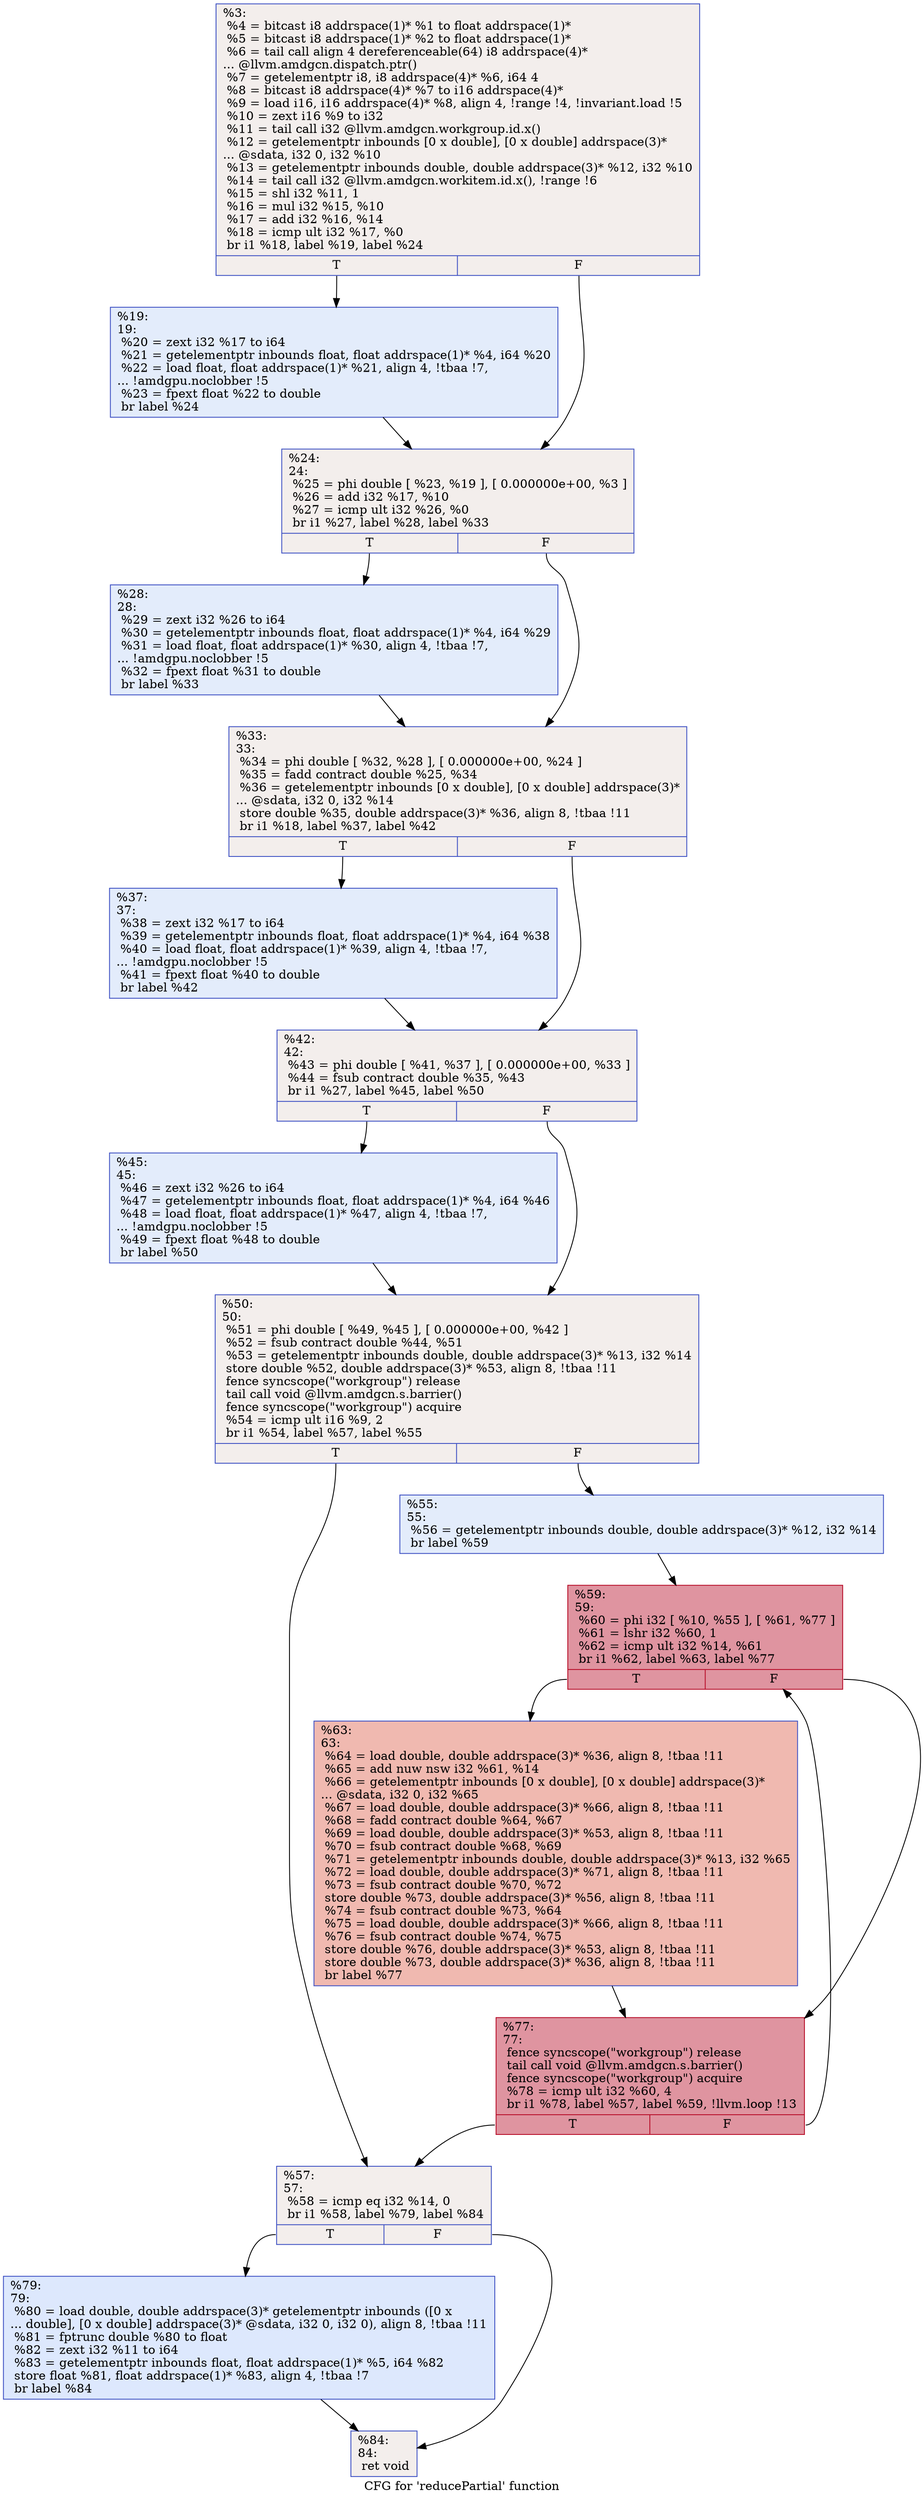 digraph "CFG for 'reducePartial' function" {
	label="CFG for 'reducePartial' function";

	Node0x4cd4990 [shape=record,color="#3d50c3ff", style=filled, fillcolor="#e3d9d370",label="{%3:\l  %4 = bitcast i8 addrspace(1)* %1 to float addrspace(1)*\l  %5 = bitcast i8 addrspace(1)* %2 to float addrspace(1)*\l  %6 = tail call align 4 dereferenceable(64) i8 addrspace(4)*\l... @llvm.amdgcn.dispatch.ptr()\l  %7 = getelementptr i8, i8 addrspace(4)* %6, i64 4\l  %8 = bitcast i8 addrspace(4)* %7 to i16 addrspace(4)*\l  %9 = load i16, i16 addrspace(4)* %8, align 4, !range !4, !invariant.load !5\l  %10 = zext i16 %9 to i32\l  %11 = tail call i32 @llvm.amdgcn.workgroup.id.x()\l  %12 = getelementptr inbounds [0 x double], [0 x double] addrspace(3)*\l... @sdata, i32 0, i32 %10\l  %13 = getelementptr inbounds double, double addrspace(3)* %12, i32 %10\l  %14 = tail call i32 @llvm.amdgcn.workitem.id.x(), !range !6\l  %15 = shl i32 %11, 1\l  %16 = mul i32 %15, %10\l  %17 = add i32 %16, %14\l  %18 = icmp ult i32 %17, %0\l  br i1 %18, label %19, label %24\l|{<s0>T|<s1>F}}"];
	Node0x4cd4990:s0 -> Node0x4cd6c30;
	Node0x4cd4990:s1 -> Node0x4cd6cc0;
	Node0x4cd6c30 [shape=record,color="#3d50c3ff", style=filled, fillcolor="#bfd3f670",label="{%19:\l19:                                               \l  %20 = zext i32 %17 to i64\l  %21 = getelementptr inbounds float, float addrspace(1)* %4, i64 %20\l  %22 = load float, float addrspace(1)* %21, align 4, !tbaa !7,\l... !amdgpu.noclobber !5\l  %23 = fpext float %22 to double\l  br label %24\l}"];
	Node0x4cd6c30 -> Node0x4cd6cc0;
	Node0x4cd6cc0 [shape=record,color="#3d50c3ff", style=filled, fillcolor="#e3d9d370",label="{%24:\l24:                                               \l  %25 = phi double [ %23, %19 ], [ 0.000000e+00, %3 ]\l  %26 = add i32 %17, %10\l  %27 = icmp ult i32 %26, %0\l  br i1 %27, label %28, label %33\l|{<s0>T|<s1>F}}"];
	Node0x4cd6cc0:s0 -> Node0x4cd8400;
	Node0x4cd6cc0:s1 -> Node0x4cd8490;
	Node0x4cd8400 [shape=record,color="#3d50c3ff", style=filled, fillcolor="#bfd3f670",label="{%28:\l28:                                               \l  %29 = zext i32 %26 to i64\l  %30 = getelementptr inbounds float, float addrspace(1)* %4, i64 %29\l  %31 = load float, float addrspace(1)* %30, align 4, !tbaa !7,\l... !amdgpu.noclobber !5\l  %32 = fpext float %31 to double\l  br label %33\l}"];
	Node0x4cd8400 -> Node0x4cd8490;
	Node0x4cd8490 [shape=record,color="#3d50c3ff", style=filled, fillcolor="#e3d9d370",label="{%33:\l33:                                               \l  %34 = phi double [ %32, %28 ], [ 0.000000e+00, %24 ]\l  %35 = fadd contract double %25, %34\l  %36 = getelementptr inbounds [0 x double], [0 x double] addrspace(3)*\l... @sdata, i32 0, i32 %14\l  store double %35, double addrspace(3)* %36, align 8, !tbaa !11\l  br i1 %18, label %37, label %42\l|{<s0>T|<s1>F}}"];
	Node0x4cd8490:s0 -> Node0x4cd92e0;
	Node0x4cd8490:s1 -> Node0x4cd9370;
	Node0x4cd92e0 [shape=record,color="#3d50c3ff", style=filled, fillcolor="#bfd3f670",label="{%37:\l37:                                               \l  %38 = zext i32 %17 to i64\l  %39 = getelementptr inbounds float, float addrspace(1)* %4, i64 %38\l  %40 = load float, float addrspace(1)* %39, align 4, !tbaa !7,\l... !amdgpu.noclobber !5\l  %41 = fpext float %40 to double\l  br label %42\l}"];
	Node0x4cd92e0 -> Node0x4cd9370;
	Node0x4cd9370 [shape=record,color="#3d50c3ff", style=filled, fillcolor="#e3d9d370",label="{%42:\l42:                                               \l  %43 = phi double [ %41, %37 ], [ 0.000000e+00, %33 ]\l  %44 = fsub contract double %35, %43\l  br i1 %27, label %45, label %50\l|{<s0>T|<s1>F}}"];
	Node0x4cd9370:s0 -> Node0x4cd9850;
	Node0x4cd9370:s1 -> Node0x4cd98a0;
	Node0x4cd9850 [shape=record,color="#3d50c3ff", style=filled, fillcolor="#bfd3f670",label="{%45:\l45:                                               \l  %46 = zext i32 %26 to i64\l  %47 = getelementptr inbounds float, float addrspace(1)* %4, i64 %46\l  %48 = load float, float addrspace(1)* %47, align 4, !tbaa !7,\l... !amdgpu.noclobber !5\l  %49 = fpext float %48 to double\l  br label %50\l}"];
	Node0x4cd9850 -> Node0x4cd98a0;
	Node0x4cd98a0 [shape=record,color="#3d50c3ff", style=filled, fillcolor="#e3d9d370",label="{%50:\l50:                                               \l  %51 = phi double [ %49, %45 ], [ 0.000000e+00, %42 ]\l  %52 = fsub contract double %44, %51\l  %53 = getelementptr inbounds double, double addrspace(3)* %13, i32 %14\l  store double %52, double addrspace(3)* %53, align 8, !tbaa !11\l  fence syncscope(\"workgroup\") release\l  tail call void @llvm.amdgcn.s.barrier()\l  fence syncscope(\"workgroup\") acquire\l  %54 = icmp ult i16 %9, 2\l  br i1 %54, label %57, label %55\l|{<s0>T|<s1>F}}"];
	Node0x4cd98a0:s0 -> Node0x4cda800;
	Node0x4cd98a0:s1 -> Node0x4cda890;
	Node0x4cda890 [shape=record,color="#3d50c3ff", style=filled, fillcolor="#bfd3f670",label="{%55:\l55:                                               \l  %56 = getelementptr inbounds double, double addrspace(3)* %12, i32 %14\l  br label %59\l}"];
	Node0x4cda890 -> Node0x4cdaa70;
	Node0x4cda800 [shape=record,color="#3d50c3ff", style=filled, fillcolor="#e3d9d370",label="{%57:\l57:                                               \l  %58 = icmp eq i32 %14, 0\l  br i1 %58, label %79, label %84\l|{<s0>T|<s1>F}}"];
	Node0x4cda800:s0 -> Node0x4cdabc0;
	Node0x4cda800:s1 -> Node0x4cdac10;
	Node0x4cdaa70 [shape=record,color="#b70d28ff", style=filled, fillcolor="#b70d2870",label="{%59:\l59:                                               \l  %60 = phi i32 [ %10, %55 ], [ %61, %77 ]\l  %61 = lshr i32 %60, 1\l  %62 = icmp ult i32 %14, %61\l  br i1 %62, label %63, label %77\l|{<s0>T|<s1>F}}"];
	Node0x4cdaa70:s0 -> Node0x4cdafe0;
	Node0x4cdaa70:s1 -> Node0x4cdad80;
	Node0x4cdafe0 [shape=record,color="#3d50c3ff", style=filled, fillcolor="#de614d70",label="{%63:\l63:                                               \l  %64 = load double, double addrspace(3)* %36, align 8, !tbaa !11\l  %65 = add nuw nsw i32 %61, %14\l  %66 = getelementptr inbounds [0 x double], [0 x double] addrspace(3)*\l... @sdata, i32 0, i32 %65\l  %67 = load double, double addrspace(3)* %66, align 8, !tbaa !11\l  %68 = fadd contract double %64, %67\l  %69 = load double, double addrspace(3)* %53, align 8, !tbaa !11\l  %70 = fsub contract double %68, %69\l  %71 = getelementptr inbounds double, double addrspace(3)* %13, i32 %65\l  %72 = load double, double addrspace(3)* %71, align 8, !tbaa !11\l  %73 = fsub contract double %70, %72\l  store double %73, double addrspace(3)* %56, align 8, !tbaa !11\l  %74 = fsub contract double %73, %64\l  %75 = load double, double addrspace(3)* %66, align 8, !tbaa !11\l  %76 = fsub contract double %74, %75\l  store double %76, double addrspace(3)* %53, align 8, !tbaa !11\l  store double %73, double addrspace(3)* %36, align 8, !tbaa !11\l  br label %77\l}"];
	Node0x4cdafe0 -> Node0x4cdad80;
	Node0x4cdad80 [shape=record,color="#b70d28ff", style=filled, fillcolor="#b70d2870",label="{%77:\l77:                                               \l  fence syncscope(\"workgroup\") release\l  tail call void @llvm.amdgcn.s.barrier()\l  fence syncscope(\"workgroup\") acquire\l  %78 = icmp ult i32 %60, 4\l  br i1 %78, label %57, label %59, !llvm.loop !13\l|{<s0>T|<s1>F}}"];
	Node0x4cdad80:s0 -> Node0x4cda800;
	Node0x4cdad80:s1 -> Node0x4cdaa70;
	Node0x4cdabc0 [shape=record,color="#3d50c3ff", style=filled, fillcolor="#b2ccfb70",label="{%79:\l79:                                               \l  %80 = load double, double addrspace(3)* getelementptr inbounds ([0 x\l... double], [0 x double] addrspace(3)* @sdata, i32 0, i32 0), align 8, !tbaa !11\l  %81 = fptrunc double %80 to float\l  %82 = zext i32 %11 to i64\l  %83 = getelementptr inbounds float, float addrspace(1)* %5, i64 %82\l  store float %81, float addrspace(1)* %83, align 4, !tbaa !7\l  br label %84\l}"];
	Node0x4cdabc0 -> Node0x4cdac10;
	Node0x4cdac10 [shape=record,color="#3d50c3ff", style=filled, fillcolor="#e3d9d370",label="{%84:\l84:                                               \l  ret void\l}"];
}
